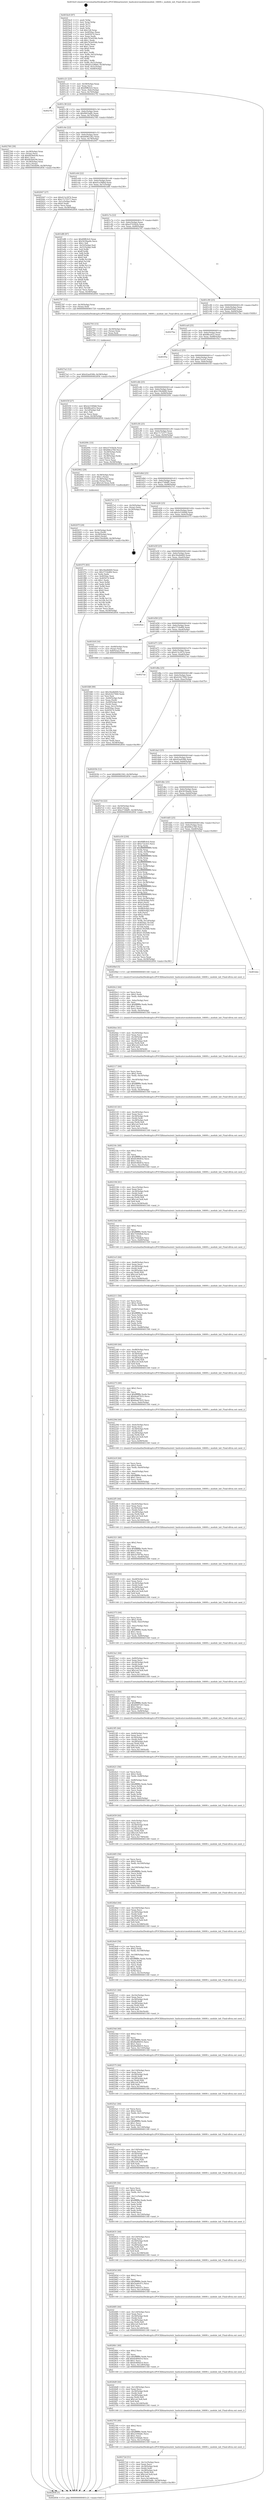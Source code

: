 digraph "0x401bc0" {
  label = "0x401bc0 (/mnt/c/Users/mathe/Desktop/tcc/POCII/binaries/extr_hashcatsrcmodulesmodule_16600.c_module_init_Final-ollvm.out::main(0))"
  labelloc = "t"
  node[shape=record]

  Entry [label="",width=0.3,height=0.3,shape=circle,fillcolor=black,style=filled]
  "0x401c21" [label="{
     0x401c21 [23]\l
     | [instrs]\l
     &nbsp;&nbsp;0x401c21 \<+3\>: mov -0x58(%rbp),%eax\l
     &nbsp;&nbsp;0x401c24 \<+2\>: mov %eax,%ecx\l
     &nbsp;&nbsp;0x401c26 \<+6\>: sub $0x89ffc0c0,%ecx\l
     &nbsp;&nbsp;0x401c2c \<+3\>: mov %eax,-0x6c(%rbp)\l
     &nbsp;&nbsp;0x401c2f \<+3\>: mov %ecx,-0x70(%rbp)\l
     &nbsp;&nbsp;0x401c32 \<+6\>: je 00000000004027f2 \<main+0xc32\>\l
  }"]
  "0x4027f2" [label="{
     0x4027f2\l
  }", style=dashed]
  "0x401c38" [label="{
     0x401c38 [22]\l
     | [instrs]\l
     &nbsp;&nbsp;0x401c38 \<+5\>: jmp 0000000000401c3d \<main+0x7d\>\l
     &nbsp;&nbsp;0x401c3d \<+3\>: mov -0x6c(%rbp),%eax\l
     &nbsp;&nbsp;0x401c40 \<+5\>: sub $0x9b03adfc,%eax\l
     &nbsp;&nbsp;0x401c45 \<+3\>: mov %eax,-0x74(%rbp)\l
     &nbsp;&nbsp;0x401c48 \<+6\>: je 0000000000402760 \<main+0xba0\>\l
  }"]
  Exit [label="",width=0.3,height=0.3,shape=circle,fillcolor=black,style=filled,peripheries=2]
  "0x402760" [label="{
     0x402760 [39]\l
     | [instrs]\l
     &nbsp;&nbsp;0x402760 \<+4\>: mov -0x28(%rbp),%rax\l
     &nbsp;&nbsp;0x402764 \<+2\>: mov (%rax),%ecx\l
     &nbsp;&nbsp;0x402766 \<+6\>: sub $0x683bdc94,%ecx\l
     &nbsp;&nbsp;0x40276c \<+3\>: add $0x1,%ecx\l
     &nbsp;&nbsp;0x40276f \<+6\>: add $0x683bdc94,%ecx\l
     &nbsp;&nbsp;0x402775 \<+4\>: mov -0x28(%rbp),%rax\l
     &nbsp;&nbsp;0x402779 \<+2\>: mov %ecx,(%rax)\l
     &nbsp;&nbsp;0x40277b \<+7\>: movl $0x159c6b90,-0x58(%rbp)\l
     &nbsp;&nbsp;0x402782 \<+5\>: jmp 0000000000402856 \<main+0xc96\>\l
  }"]
  "0x401c4e" [label="{
     0x401c4e [22]\l
     | [instrs]\l
     &nbsp;&nbsp;0x401c4e \<+5\>: jmp 0000000000401c53 \<main+0x93\>\l
     &nbsp;&nbsp;0x401c53 \<+3\>: mov -0x6c(%rbp),%eax\l
     &nbsp;&nbsp;0x401c56 \<+5\>: sub $0xb6962362,%eax\l
     &nbsp;&nbsp;0x401c5b \<+3\>: mov %eax,-0x78(%rbp)\l
     &nbsp;&nbsp;0x401c5e \<+6\>: je 0000000000402047 \<main+0x487\>\l
  }"]
  "0x4027a2" [label="{
     0x4027a2 [12]\l
     | [instrs]\l
     &nbsp;&nbsp;0x4027a2 \<+7\>: movl $0x42ae936b,-0x58(%rbp)\l
     &nbsp;&nbsp;0x4027a9 \<+5\>: jmp 0000000000402856 \<main+0xc96\>\l
  }"]
  "0x402047" [label="{
     0x402047 [27]\l
     | [instrs]\l
     &nbsp;&nbsp;0x402047 \<+5\>: mov $0x413c2974,%eax\l
     &nbsp;&nbsp;0x40204c \<+5\>: mov $0x17c72577,%ecx\l
     &nbsp;&nbsp;0x402051 \<+3\>: mov -0x1c(%rbp),%edx\l
     &nbsp;&nbsp;0x402054 \<+3\>: cmp $0x0,%edx\l
     &nbsp;&nbsp;0x402057 \<+3\>: cmove %ecx,%eax\l
     &nbsp;&nbsp;0x40205a \<+3\>: mov %eax,-0x58(%rbp)\l
     &nbsp;&nbsp;0x40205d \<+5\>: jmp 0000000000402856 \<main+0xc96\>\l
  }"]
  "0x401c64" [label="{
     0x401c64 [22]\l
     | [instrs]\l
     &nbsp;&nbsp;0x401c64 \<+5\>: jmp 0000000000401c69 \<main+0xa9\>\l
     &nbsp;&nbsp;0x401c69 \<+3\>: mov -0x6c(%rbp),%eax\l
     &nbsp;&nbsp;0x401c6c \<+5\>: sub $0xd1a186bd,%eax\l
     &nbsp;&nbsp;0x401c71 \<+3\>: mov %eax,-0x7c(%rbp)\l
     &nbsp;&nbsp;0x401c74 \<+6\>: je 0000000000401df8 \<main+0x238\>\l
  }"]
  "0x402793" [label="{
     0x402793 [15]\l
     | [instrs]\l
     &nbsp;&nbsp;0x402793 \<+4\>: mov -0x30(%rbp),%rax\l
     &nbsp;&nbsp;0x402797 \<+3\>: mov (%rax),%rax\l
     &nbsp;&nbsp;0x40279a \<+3\>: mov %rax,%rdi\l
     &nbsp;&nbsp;0x40279d \<+5\>: call 0000000000401030 \<free@plt\>\l
     | [calls]\l
     &nbsp;&nbsp;0x401030 \{1\} (unknown)\l
  }"]
  "0x401df8" [label="{
     0x401df8 [97]\l
     | [instrs]\l
     &nbsp;&nbsp;0x401df8 \<+5\>: mov $0x89ffc0c0,%eax\l
     &nbsp;&nbsp;0x401dfd \<+5\>: mov $0x5639aa0e,%ecx\l
     &nbsp;&nbsp;0x401e02 \<+2\>: mov $0x1,%dl\l
     &nbsp;&nbsp;0x401e04 \<+4\>: mov -0x52(%rbp),%sil\l
     &nbsp;&nbsp;0x401e08 \<+4\>: mov -0x51(%rbp),%dil\l
     &nbsp;&nbsp;0x401e0c \<+3\>: mov %sil,%r8b\l
     &nbsp;&nbsp;0x401e0f \<+4\>: xor $0xff,%r8b\l
     &nbsp;&nbsp;0x401e13 \<+3\>: mov %dil,%r9b\l
     &nbsp;&nbsp;0x401e16 \<+4\>: xor $0xff,%r9b\l
     &nbsp;&nbsp;0x401e1a \<+3\>: xor $0x0,%dl\l
     &nbsp;&nbsp;0x401e1d \<+3\>: mov %r8b,%r10b\l
     &nbsp;&nbsp;0x401e20 \<+4\>: and $0x0,%r10b\l
     &nbsp;&nbsp;0x401e24 \<+3\>: and %dl,%sil\l
     &nbsp;&nbsp;0x401e27 \<+3\>: mov %r9b,%r11b\l
     &nbsp;&nbsp;0x401e2a \<+4\>: and $0x0,%r11b\l
     &nbsp;&nbsp;0x401e2e \<+3\>: and %dl,%dil\l
     &nbsp;&nbsp;0x401e31 \<+3\>: or %sil,%r10b\l
     &nbsp;&nbsp;0x401e34 \<+3\>: or %dil,%r11b\l
     &nbsp;&nbsp;0x401e37 \<+3\>: xor %r11b,%r10b\l
     &nbsp;&nbsp;0x401e3a \<+3\>: or %r9b,%r8b\l
     &nbsp;&nbsp;0x401e3d \<+4\>: xor $0xff,%r8b\l
     &nbsp;&nbsp;0x401e41 \<+3\>: or $0x0,%dl\l
     &nbsp;&nbsp;0x401e44 \<+3\>: and %dl,%r8b\l
     &nbsp;&nbsp;0x401e47 \<+3\>: or %r8b,%r10b\l
     &nbsp;&nbsp;0x401e4a \<+4\>: test $0x1,%r10b\l
     &nbsp;&nbsp;0x401e4e \<+3\>: cmovne %ecx,%eax\l
     &nbsp;&nbsp;0x401e51 \<+3\>: mov %eax,-0x58(%rbp)\l
     &nbsp;&nbsp;0x401e54 \<+5\>: jmp 0000000000402856 \<main+0xc96\>\l
  }"]
  "0x401c7a" [label="{
     0x401c7a [22]\l
     | [instrs]\l
     &nbsp;&nbsp;0x401c7a \<+5\>: jmp 0000000000401c7f \<main+0xbf\>\l
     &nbsp;&nbsp;0x401c7f \<+3\>: mov -0x6c(%rbp),%eax\l
     &nbsp;&nbsp;0x401c82 \<+5\>: sub $0xe57d3b2b,%eax\l
     &nbsp;&nbsp;0x401c87 \<+3\>: mov %eax,-0x80(%rbp)\l
     &nbsp;&nbsp;0x401c8a \<+6\>: je 0000000000402787 \<main+0xbc7\>\l
  }"]
  "0x402856" [label="{
     0x402856 [5]\l
     | [instrs]\l
     &nbsp;&nbsp;0x402856 \<+5\>: jmp 0000000000401c21 \<main+0x61\>\l
  }"]
  "0x401bc0" [label="{
     0x401bc0 [97]\l
     | [instrs]\l
     &nbsp;&nbsp;0x401bc0 \<+1\>: push %rbp\l
     &nbsp;&nbsp;0x401bc1 \<+3\>: mov %rsp,%rbp\l
     &nbsp;&nbsp;0x401bc4 \<+2\>: push %r15\l
     &nbsp;&nbsp;0x401bc6 \<+2\>: push %r14\l
     &nbsp;&nbsp;0x401bc8 \<+1\>: push %rbx\l
     &nbsp;&nbsp;0x401bc9 \<+7\>: sub $0x128,%rsp\l
     &nbsp;&nbsp;0x401bd0 \<+7\>: mov 0x4050ac,%eax\l
     &nbsp;&nbsp;0x401bd7 \<+7\>: mov 0x405074,%ecx\l
     &nbsp;&nbsp;0x401bde \<+2\>: mov %eax,%edx\l
     &nbsp;&nbsp;0x401be0 \<+6\>: sub $0x763e934b,%edx\l
     &nbsp;&nbsp;0x401be6 \<+3\>: sub $0x1,%edx\l
     &nbsp;&nbsp;0x401be9 \<+6\>: add $0x763e934b,%edx\l
     &nbsp;&nbsp;0x401bef \<+3\>: imul %edx,%eax\l
     &nbsp;&nbsp;0x401bf2 \<+3\>: and $0x1,%eax\l
     &nbsp;&nbsp;0x401bf5 \<+3\>: cmp $0x0,%eax\l
     &nbsp;&nbsp;0x401bf8 \<+4\>: sete %r8b\l
     &nbsp;&nbsp;0x401bfc \<+4\>: and $0x1,%r8b\l
     &nbsp;&nbsp;0x401c00 \<+4\>: mov %r8b,-0x52(%rbp)\l
     &nbsp;&nbsp;0x401c04 \<+3\>: cmp $0xa,%ecx\l
     &nbsp;&nbsp;0x401c07 \<+4\>: setl %r8b\l
     &nbsp;&nbsp;0x401c0b \<+4\>: and $0x1,%r8b\l
     &nbsp;&nbsp;0x401c0f \<+4\>: mov %r8b,-0x51(%rbp)\l
     &nbsp;&nbsp;0x401c13 \<+7\>: movl $0xd1a186bd,-0x58(%rbp)\l
     &nbsp;&nbsp;0x401c1a \<+3\>: mov %edi,-0x5c(%rbp)\l
     &nbsp;&nbsp;0x401c1d \<+4\>: mov %rsi,-0x68(%rbp)\l
  }"]
  "0x40272d" [label="{
     0x40272d [51]\l
     | [instrs]\l
     &nbsp;&nbsp;0x40272d \<+6\>: mov -0x12c(%rbp),%ecx\l
     &nbsp;&nbsp;0x402733 \<+3\>: imul %eax,%ecx\l
     &nbsp;&nbsp;0x402736 \<+4\>: mov -0x30(%rbp),%rdi\l
     &nbsp;&nbsp;0x40273a \<+3\>: mov (%rdi),%rdi\l
     &nbsp;&nbsp;0x40273d \<+4\>: mov -0x28(%rbp),%r8\l
     &nbsp;&nbsp;0x402741 \<+3\>: movslq (%r8),%r8\l
     &nbsp;&nbsp;0x402744 \<+7\>: imul $0x1e0,%r8,%r8\l
     &nbsp;&nbsp;0x40274b \<+3\>: add %r8,%rdi\l
     &nbsp;&nbsp;0x40274e \<+6\>: mov %ecx,0x1d8(%rdi)\l
     &nbsp;&nbsp;0x402754 \<+7\>: movl $0x9b03adfc,-0x58(%rbp)\l
     &nbsp;&nbsp;0x40275b \<+5\>: jmp 0000000000402856 \<main+0xc96\>\l
  }"]
  "0x402787" [label="{
     0x402787 [12]\l
     | [instrs]\l
     &nbsp;&nbsp;0x402787 \<+4\>: mov -0x30(%rbp),%rax\l
     &nbsp;&nbsp;0x40278b \<+3\>: mov (%rax),%rdi\l
     &nbsp;&nbsp;0x40278e \<+5\>: call 0000000000401720 \<module_init\>\l
     | [calls]\l
     &nbsp;&nbsp;0x401720 \{1\} (/mnt/c/Users/mathe/Desktop/tcc/POCII/binaries/extr_hashcatsrcmodulesmodule_16600.c_module_init_Final-ollvm.out::module_init)\l
  }"]
  "0x401c90" [label="{
     0x401c90 [25]\l
     | [instrs]\l
     &nbsp;&nbsp;0x401c90 \<+5\>: jmp 0000000000401c95 \<main+0xd5\>\l
     &nbsp;&nbsp;0x401c95 \<+3\>: mov -0x6c(%rbp),%eax\l
     &nbsp;&nbsp;0x401c98 \<+5\>: sub $0xfebf59a9,%eax\l
     &nbsp;&nbsp;0x401c9d \<+6\>: mov %eax,-0x84(%rbp)\l
     &nbsp;&nbsp;0x401ca3 \<+6\>: je 00000000004027ba \<main+0xbfa\>\l
  }"]
  "0x402705" [label="{
     0x402705 [40]\l
     | [instrs]\l
     &nbsp;&nbsp;0x402705 \<+5\>: mov $0x2,%ecx\l
     &nbsp;&nbsp;0x40270a \<+1\>: cltd\l
     &nbsp;&nbsp;0x40270b \<+2\>: idiv %ecx\l
     &nbsp;&nbsp;0x40270d \<+6\>: imul $0xfffffffe,%edx,%ecx\l
     &nbsp;&nbsp;0x402713 \<+6\>: add $0x2104dafc,%ecx\l
     &nbsp;&nbsp;0x402719 \<+3\>: add $0x1,%ecx\l
     &nbsp;&nbsp;0x40271c \<+6\>: sub $0x2104dafc,%ecx\l
     &nbsp;&nbsp;0x402722 \<+6\>: mov %ecx,-0x12c(%rbp)\l
     &nbsp;&nbsp;0x402728 \<+5\>: call 0000000000401160 \<next_i\>\l
     | [calls]\l
     &nbsp;&nbsp;0x401160 \{1\} (/mnt/c/Users/mathe/Desktop/tcc/POCII/binaries/extr_hashcatsrcmodulesmodule_16600.c_module_init_Final-ollvm.out::next_i)\l
  }"]
  "0x4027ba" [label="{
     0x4027ba\l
  }", style=dashed]
  "0x401ca9" [label="{
     0x401ca9 [25]\l
     | [instrs]\l
     &nbsp;&nbsp;0x401ca9 \<+5\>: jmp 0000000000401cae \<main+0xee\>\l
     &nbsp;&nbsp;0x401cae \<+3\>: mov -0x6c(%rbp),%eax\l
     &nbsp;&nbsp;0x401cb1 \<+5\>: sub $0x88ca452,%eax\l
     &nbsp;&nbsp;0x401cb6 \<+6\>: mov %eax,-0x88(%rbp)\l
     &nbsp;&nbsp;0x401cbc \<+6\>: je 0000000000401f5a \<main+0x39a\>\l
  }"]
  "0x4026d9" [label="{
     0x4026d9 [44]\l
     | [instrs]\l
     &nbsp;&nbsp;0x4026d9 \<+6\>: mov -0x128(%rbp),%ecx\l
     &nbsp;&nbsp;0x4026df \<+3\>: imul %eax,%ecx\l
     &nbsp;&nbsp;0x4026e2 \<+4\>: mov -0x30(%rbp),%rdi\l
     &nbsp;&nbsp;0x4026e6 \<+3\>: mov (%rdi),%rdi\l
     &nbsp;&nbsp;0x4026e9 \<+4\>: mov -0x28(%rbp),%r8\l
     &nbsp;&nbsp;0x4026ed \<+3\>: movslq (%r8),%r8\l
     &nbsp;&nbsp;0x4026f0 \<+7\>: imul $0x1e0,%r8,%r8\l
     &nbsp;&nbsp;0x4026f7 \<+3\>: add %r8,%rdi\l
     &nbsp;&nbsp;0x4026fa \<+6\>: mov %ecx,0x1d4(%rdi)\l
     &nbsp;&nbsp;0x402700 \<+5\>: call 0000000000401160 \<next_i\>\l
     | [calls]\l
     &nbsp;&nbsp;0x401160 \{1\} (/mnt/c/Users/mathe/Desktop/tcc/POCII/binaries/extr_hashcatsrcmodulesmodule_16600.c_module_init_Final-ollvm.out::next_i)\l
  }"]
  "0x401f5a" [label="{
     0x401f5a\l
  }", style=dashed]
  "0x401cc2" [label="{
     0x401cc2 [25]\l
     | [instrs]\l
     &nbsp;&nbsp;0x401cc2 \<+5\>: jmp 0000000000401cc7 \<main+0x107\>\l
     &nbsp;&nbsp;0x401cc7 \<+3\>: mov -0x6c(%rbp),%eax\l
     &nbsp;&nbsp;0x401cca \<+5\>: sub $0xe72a3e5,%eax\l
     &nbsp;&nbsp;0x401ccf \<+6\>: mov %eax,-0x8c(%rbp)\l
     &nbsp;&nbsp;0x401cd5 \<+6\>: je 0000000000401f3f \<main+0x37f\>\l
  }"]
  "0x4026b1" [label="{
     0x4026b1 [40]\l
     | [instrs]\l
     &nbsp;&nbsp;0x4026b1 \<+5\>: mov $0x2,%ecx\l
     &nbsp;&nbsp;0x4026b6 \<+1\>: cltd\l
     &nbsp;&nbsp;0x4026b7 \<+2\>: idiv %ecx\l
     &nbsp;&nbsp;0x4026b9 \<+6\>: imul $0xfffffffe,%edx,%ecx\l
     &nbsp;&nbsp;0x4026bf \<+6\>: add $0xfe484d14,%ecx\l
     &nbsp;&nbsp;0x4026c5 \<+3\>: add $0x1,%ecx\l
     &nbsp;&nbsp;0x4026c8 \<+6\>: sub $0xfe484d14,%ecx\l
     &nbsp;&nbsp;0x4026ce \<+6\>: mov %ecx,-0x128(%rbp)\l
     &nbsp;&nbsp;0x4026d4 \<+5\>: call 0000000000401160 \<next_i\>\l
     | [calls]\l
     &nbsp;&nbsp;0x401160 \{1\} (/mnt/c/Users/mathe/Desktop/tcc/POCII/binaries/extr_hashcatsrcmodulesmodule_16600.c_module_init_Final-ollvm.out::next_i)\l
  }"]
  "0x401f3f" [label="{
     0x401f3f [27]\l
     | [instrs]\l
     &nbsp;&nbsp;0x401f3f \<+5\>: mov $0x2e3349dd,%eax\l
     &nbsp;&nbsp;0x401f44 \<+5\>: mov $0x88ca452,%ecx\l
     &nbsp;&nbsp;0x401f49 \<+3\>: mov -0x1d(%rbp),%dl\l
     &nbsp;&nbsp;0x401f4c \<+3\>: test $0x1,%dl\l
     &nbsp;&nbsp;0x401f4f \<+3\>: cmovne %ecx,%eax\l
     &nbsp;&nbsp;0x401f52 \<+3\>: mov %eax,-0x58(%rbp)\l
     &nbsp;&nbsp;0x401f55 \<+5\>: jmp 0000000000402856 \<main+0xc96\>\l
  }"]
  "0x401cdb" [label="{
     0x401cdb [25]\l
     | [instrs]\l
     &nbsp;&nbsp;0x401cdb \<+5\>: jmp 0000000000401ce0 \<main+0x120\>\l
     &nbsp;&nbsp;0x401ce0 \<+3\>: mov -0x6c(%rbp),%eax\l
     &nbsp;&nbsp;0x401ce3 \<+5\>: sub $0x159c6b90,%eax\l
     &nbsp;&nbsp;0x401ce8 \<+6\>: mov %eax,-0x90(%rbp)\l
     &nbsp;&nbsp;0x401cee \<+6\>: je 000000000040209c \<main+0x4dc\>\l
  }"]
  "0x402685" [label="{
     0x402685 [44]\l
     | [instrs]\l
     &nbsp;&nbsp;0x402685 \<+6\>: mov -0x124(%rbp),%ecx\l
     &nbsp;&nbsp;0x40268b \<+3\>: imul %eax,%ecx\l
     &nbsp;&nbsp;0x40268e \<+4\>: mov -0x30(%rbp),%rdi\l
     &nbsp;&nbsp;0x402692 \<+3\>: mov (%rdi),%rdi\l
     &nbsp;&nbsp;0x402695 \<+4\>: mov -0x28(%rbp),%r8\l
     &nbsp;&nbsp;0x402699 \<+3\>: movslq (%r8),%r8\l
     &nbsp;&nbsp;0x40269c \<+7\>: imul $0x1e0,%r8,%r8\l
     &nbsp;&nbsp;0x4026a3 \<+3\>: add %r8,%rdi\l
     &nbsp;&nbsp;0x4026a6 \<+6\>: mov %ecx,0x1d0(%rdi)\l
     &nbsp;&nbsp;0x4026ac \<+5\>: call 0000000000401160 \<next_i\>\l
     | [calls]\l
     &nbsp;&nbsp;0x401160 \{1\} (/mnt/c/Users/mathe/Desktop/tcc/POCII/binaries/extr_hashcatsrcmodulesmodule_16600.c_module_init_Final-ollvm.out::next_i)\l
  }"]
  "0x40209c" [label="{
     0x40209c [33]\l
     | [instrs]\l
     &nbsp;&nbsp;0x40209c \<+5\>: mov $0xe57d3b2b,%eax\l
     &nbsp;&nbsp;0x4020a1 \<+5\>: mov $0x6fdca7b0,%ecx\l
     &nbsp;&nbsp;0x4020a6 \<+4\>: mov -0x28(%rbp),%rdx\l
     &nbsp;&nbsp;0x4020aa \<+2\>: mov (%rdx),%esi\l
     &nbsp;&nbsp;0x4020ac \<+4\>: mov -0x38(%rbp),%rdx\l
     &nbsp;&nbsp;0x4020b0 \<+2\>: cmp (%rdx),%esi\l
     &nbsp;&nbsp;0x4020b2 \<+3\>: cmovl %ecx,%eax\l
     &nbsp;&nbsp;0x4020b5 \<+3\>: mov %eax,-0x58(%rbp)\l
     &nbsp;&nbsp;0x4020b8 \<+5\>: jmp 0000000000402856 \<main+0xc96\>\l
  }"]
  "0x401cf4" [label="{
     0x401cf4 [25]\l
     | [instrs]\l
     &nbsp;&nbsp;0x401cf4 \<+5\>: jmp 0000000000401cf9 \<main+0x139\>\l
     &nbsp;&nbsp;0x401cf9 \<+3\>: mov -0x6c(%rbp),%eax\l
     &nbsp;&nbsp;0x401cfc \<+5\>: sub $0x17c72577,%eax\l
     &nbsp;&nbsp;0x401d01 \<+6\>: mov %eax,-0x94(%rbp)\l
     &nbsp;&nbsp;0x401d07 \<+6\>: je 0000000000402062 \<main+0x4a2\>\l
  }"]
  "0x40265d" [label="{
     0x40265d [40]\l
     | [instrs]\l
     &nbsp;&nbsp;0x40265d \<+5\>: mov $0x2,%ecx\l
     &nbsp;&nbsp;0x402662 \<+1\>: cltd\l
     &nbsp;&nbsp;0x402663 \<+2\>: idiv %ecx\l
     &nbsp;&nbsp;0x402665 \<+6\>: imul $0xfffffffe,%edx,%ecx\l
     &nbsp;&nbsp;0x40266b \<+6\>: add $0x5ea6c07c,%ecx\l
     &nbsp;&nbsp;0x402671 \<+3\>: add $0x1,%ecx\l
     &nbsp;&nbsp;0x402674 \<+6\>: sub $0x5ea6c07c,%ecx\l
     &nbsp;&nbsp;0x40267a \<+6\>: mov %ecx,-0x124(%rbp)\l
     &nbsp;&nbsp;0x402680 \<+5\>: call 0000000000401160 \<next_i\>\l
     | [calls]\l
     &nbsp;&nbsp;0x401160 \{1\} (/mnt/c/Users/mathe/Desktop/tcc/POCII/binaries/extr_hashcatsrcmodulesmodule_16600.c_module_init_Final-ollvm.out::next_i)\l
  }"]
  "0x402062" [label="{
     0x402062 [29]\l
     | [instrs]\l
     &nbsp;&nbsp;0x402062 \<+4\>: mov -0x38(%rbp),%rax\l
     &nbsp;&nbsp;0x402066 \<+6\>: movl $0x1,(%rax)\l
     &nbsp;&nbsp;0x40206c \<+4\>: mov -0x38(%rbp),%rax\l
     &nbsp;&nbsp;0x402070 \<+3\>: movslq (%rax),%rax\l
     &nbsp;&nbsp;0x402073 \<+7\>: imul $0x1e0,%rax,%rdi\l
     &nbsp;&nbsp;0x40207a \<+5\>: call 0000000000401050 \<malloc@plt\>\l
     | [calls]\l
     &nbsp;&nbsp;0x401050 \{1\} (unknown)\l
  }"]
  "0x401d0d" [label="{
     0x401d0d [25]\l
     | [instrs]\l
     &nbsp;&nbsp;0x401d0d \<+5\>: jmp 0000000000401d12 \<main+0x152\>\l
     &nbsp;&nbsp;0x401d12 \<+3\>: mov -0x6c(%rbp),%eax\l
     &nbsp;&nbsp;0x401d15 \<+5\>: sub $0x2730bff1,%eax\l
     &nbsp;&nbsp;0x401d1a \<+6\>: mov %eax,-0x98(%rbp)\l
     &nbsp;&nbsp;0x401d20 \<+6\>: je 00000000004027e1 \<main+0xc21\>\l
  }"]
  "0x402631" [label="{
     0x402631 [44]\l
     | [instrs]\l
     &nbsp;&nbsp;0x402631 \<+6\>: mov -0x120(%rbp),%ecx\l
     &nbsp;&nbsp;0x402637 \<+3\>: imul %eax,%ecx\l
     &nbsp;&nbsp;0x40263a \<+4\>: mov -0x30(%rbp),%rdi\l
     &nbsp;&nbsp;0x40263e \<+3\>: mov (%rdi),%rdi\l
     &nbsp;&nbsp;0x402641 \<+4\>: mov -0x28(%rbp),%r8\l
     &nbsp;&nbsp;0x402645 \<+3\>: movslq (%r8),%r8\l
     &nbsp;&nbsp;0x402648 \<+7\>: imul $0x1e0,%r8,%r8\l
     &nbsp;&nbsp;0x40264f \<+3\>: add %r8,%rdi\l
     &nbsp;&nbsp;0x402652 \<+6\>: mov %ecx,0x198(%rdi)\l
     &nbsp;&nbsp;0x402658 \<+5\>: call 0000000000401160 \<next_i\>\l
     | [calls]\l
     &nbsp;&nbsp;0x401160 \{1\} (/mnt/c/Users/mathe/Desktop/tcc/POCII/binaries/extr_hashcatsrcmodulesmodule_16600.c_module_init_Final-ollvm.out::next_i)\l
  }"]
  "0x4027e1" [label="{
     0x4027e1 [17]\l
     | [instrs]\l
     &nbsp;&nbsp;0x4027e1 \<+4\>: mov -0x50(%rbp),%rax\l
     &nbsp;&nbsp;0x4027e5 \<+2\>: mov (%rax),%eax\l
     &nbsp;&nbsp;0x4027e7 \<+4\>: lea -0x18(%rbp),%rsp\l
     &nbsp;&nbsp;0x4027eb \<+1\>: pop %rbx\l
     &nbsp;&nbsp;0x4027ec \<+2\>: pop %r14\l
     &nbsp;&nbsp;0x4027ee \<+2\>: pop %r15\l
     &nbsp;&nbsp;0x4027f0 \<+1\>: pop %rbp\l
     &nbsp;&nbsp;0x4027f1 \<+1\>: ret\l
  }"]
  "0x401d26" [label="{
     0x401d26 [25]\l
     | [instrs]\l
     &nbsp;&nbsp;0x401d26 \<+5\>: jmp 0000000000401d2b \<main+0x16b\>\l
     &nbsp;&nbsp;0x401d2b \<+3\>: mov -0x6c(%rbp),%eax\l
     &nbsp;&nbsp;0x401d2e \<+5\>: sub $0x2e3349dd,%eax\l
     &nbsp;&nbsp;0x401d33 \<+6\>: mov %eax,-0x9c(%rbp)\l
     &nbsp;&nbsp;0x401d39 \<+6\>: je 0000000000401f75 \<main+0x3b5\>\l
  }"]
  "0x4025f9" [label="{
     0x4025f9 [56]\l
     | [instrs]\l
     &nbsp;&nbsp;0x4025f9 \<+2\>: xor %ecx,%ecx\l
     &nbsp;&nbsp;0x4025fb \<+5\>: mov $0x2,%edx\l
     &nbsp;&nbsp;0x402600 \<+6\>: mov %edx,-0x11c(%rbp)\l
     &nbsp;&nbsp;0x402606 \<+1\>: cltd\l
     &nbsp;&nbsp;0x402607 \<+6\>: mov -0x11c(%rbp),%esi\l
     &nbsp;&nbsp;0x40260d \<+2\>: idiv %esi\l
     &nbsp;&nbsp;0x40260f \<+6\>: imul $0xfffffffe,%edx,%edx\l
     &nbsp;&nbsp;0x402615 \<+3\>: mov %ecx,%r9d\l
     &nbsp;&nbsp;0x402618 \<+3\>: sub %edx,%r9d\l
     &nbsp;&nbsp;0x40261b \<+2\>: mov %ecx,%edx\l
     &nbsp;&nbsp;0x40261d \<+3\>: sub $0x1,%edx\l
     &nbsp;&nbsp;0x402620 \<+3\>: add %edx,%r9d\l
     &nbsp;&nbsp;0x402623 \<+3\>: sub %r9d,%ecx\l
     &nbsp;&nbsp;0x402626 \<+6\>: mov %ecx,-0x120(%rbp)\l
     &nbsp;&nbsp;0x40262c \<+5\>: call 0000000000401160 \<next_i\>\l
     | [calls]\l
     &nbsp;&nbsp;0x401160 \{1\} (/mnt/c/Users/mathe/Desktop/tcc/POCII/binaries/extr_hashcatsrcmodulesmodule_16600.c_module_init_Final-ollvm.out::next_i)\l
  }"]
  "0x401f75" [label="{
     0x401f75 [83]\l
     | [instrs]\l
     &nbsp;&nbsp;0x401f75 \<+5\>: mov $0x30a4b669,%eax\l
     &nbsp;&nbsp;0x401f7a \<+5\>: mov $0x3710e8f4,%ecx\l
     &nbsp;&nbsp;0x401f7f \<+2\>: xor %edx,%edx\l
     &nbsp;&nbsp;0x401f81 \<+7\>: mov 0x4050ac,%esi\l
     &nbsp;&nbsp;0x401f88 \<+7\>: mov 0x405074,%edi\l
     &nbsp;&nbsp;0x401f8f \<+3\>: sub $0x1,%edx\l
     &nbsp;&nbsp;0x401f92 \<+3\>: mov %esi,%r8d\l
     &nbsp;&nbsp;0x401f95 \<+3\>: add %edx,%r8d\l
     &nbsp;&nbsp;0x401f98 \<+4\>: imul %r8d,%esi\l
     &nbsp;&nbsp;0x401f9c \<+3\>: and $0x1,%esi\l
     &nbsp;&nbsp;0x401f9f \<+3\>: cmp $0x0,%esi\l
     &nbsp;&nbsp;0x401fa2 \<+4\>: sete %r9b\l
     &nbsp;&nbsp;0x401fa6 \<+3\>: cmp $0xa,%edi\l
     &nbsp;&nbsp;0x401fa9 \<+4\>: setl %r10b\l
     &nbsp;&nbsp;0x401fad \<+3\>: mov %r9b,%r11b\l
     &nbsp;&nbsp;0x401fb0 \<+3\>: and %r10b,%r11b\l
     &nbsp;&nbsp;0x401fb3 \<+3\>: xor %r10b,%r9b\l
     &nbsp;&nbsp;0x401fb6 \<+3\>: or %r9b,%r11b\l
     &nbsp;&nbsp;0x401fb9 \<+4\>: test $0x1,%r11b\l
     &nbsp;&nbsp;0x401fbd \<+3\>: cmovne %ecx,%eax\l
     &nbsp;&nbsp;0x401fc0 \<+3\>: mov %eax,-0x58(%rbp)\l
     &nbsp;&nbsp;0x401fc3 \<+5\>: jmp 0000000000402856 \<main+0xc96\>\l
  }"]
  "0x401d3f" [label="{
     0x401d3f [25]\l
     | [instrs]\l
     &nbsp;&nbsp;0x401d3f \<+5\>: jmp 0000000000401d44 \<main+0x184\>\l
     &nbsp;&nbsp;0x401d44 \<+3\>: mov -0x6c(%rbp),%eax\l
     &nbsp;&nbsp;0x401d47 \<+5\>: sub $0x30a4b669,%eax\l
     &nbsp;&nbsp;0x401d4c \<+6\>: mov %eax,-0xa0(%rbp)\l
     &nbsp;&nbsp;0x401d52 \<+6\>: je 000000000040282e \<main+0xc6e\>\l
  }"]
  "0x4025cd" [label="{
     0x4025cd [44]\l
     | [instrs]\l
     &nbsp;&nbsp;0x4025cd \<+6\>: mov -0x118(%rbp),%ecx\l
     &nbsp;&nbsp;0x4025d3 \<+3\>: imul %eax,%ecx\l
     &nbsp;&nbsp;0x4025d6 \<+4\>: mov -0x30(%rbp),%rdi\l
     &nbsp;&nbsp;0x4025da \<+3\>: mov (%rdi),%rdi\l
     &nbsp;&nbsp;0x4025dd \<+4\>: mov -0x28(%rbp),%r8\l
     &nbsp;&nbsp;0x4025e1 \<+3\>: movslq (%r8),%r8\l
     &nbsp;&nbsp;0x4025e4 \<+7\>: imul $0x1e0,%r8,%r8\l
     &nbsp;&nbsp;0x4025eb \<+3\>: add %r8,%rdi\l
     &nbsp;&nbsp;0x4025ee \<+6\>: mov %ecx,0x194(%rdi)\l
     &nbsp;&nbsp;0x4025f4 \<+5\>: call 0000000000401160 \<next_i\>\l
     | [calls]\l
     &nbsp;&nbsp;0x401160 \{1\} (/mnt/c/Users/mathe/Desktop/tcc/POCII/binaries/extr_hashcatsrcmodulesmodule_16600.c_module_init_Final-ollvm.out::next_i)\l
  }"]
  "0x40282e" [label="{
     0x40282e\l
  }", style=dashed]
  "0x401d58" [label="{
     0x401d58 [25]\l
     | [instrs]\l
     &nbsp;&nbsp;0x401d58 \<+5\>: jmp 0000000000401d5d \<main+0x19d\>\l
     &nbsp;&nbsp;0x401d5d \<+3\>: mov -0x6c(%rbp),%eax\l
     &nbsp;&nbsp;0x401d60 \<+5\>: sub $0x3710e8f4,%eax\l
     &nbsp;&nbsp;0x401d65 \<+6\>: mov %eax,-0xa4(%rbp)\l
     &nbsp;&nbsp;0x401d6b \<+6\>: je 0000000000401fc8 \<main+0x408\>\l
  }"]
  "0x4025a1" [label="{
     0x4025a1 [44]\l
     | [instrs]\l
     &nbsp;&nbsp;0x4025a1 \<+2\>: xor %ecx,%ecx\l
     &nbsp;&nbsp;0x4025a3 \<+5\>: mov $0x2,%edx\l
     &nbsp;&nbsp;0x4025a8 \<+6\>: mov %edx,-0x114(%rbp)\l
     &nbsp;&nbsp;0x4025ae \<+1\>: cltd\l
     &nbsp;&nbsp;0x4025af \<+6\>: mov -0x114(%rbp),%esi\l
     &nbsp;&nbsp;0x4025b5 \<+2\>: idiv %esi\l
     &nbsp;&nbsp;0x4025b7 \<+6\>: imul $0xfffffffe,%edx,%edx\l
     &nbsp;&nbsp;0x4025bd \<+3\>: sub $0x1,%ecx\l
     &nbsp;&nbsp;0x4025c0 \<+2\>: sub %ecx,%edx\l
     &nbsp;&nbsp;0x4025c2 \<+6\>: mov %edx,-0x118(%rbp)\l
     &nbsp;&nbsp;0x4025c8 \<+5\>: call 0000000000401160 \<next_i\>\l
     | [calls]\l
     &nbsp;&nbsp;0x401160 \{1\} (/mnt/c/Users/mathe/Desktop/tcc/POCII/binaries/extr_hashcatsrcmodulesmodule_16600.c_module_init_Final-ollvm.out::next_i)\l
  }"]
  "0x401fc8" [label="{
     0x401fc8 [16]\l
     | [instrs]\l
     &nbsp;&nbsp;0x401fc8 \<+4\>: mov -0x48(%rbp),%rax\l
     &nbsp;&nbsp;0x401fcc \<+3\>: mov (%rax),%rax\l
     &nbsp;&nbsp;0x401fcf \<+4\>: mov 0x8(%rax),%rdi\l
     &nbsp;&nbsp;0x401fd3 \<+5\>: call 0000000000401060 \<atoi@plt\>\l
     | [calls]\l
     &nbsp;&nbsp;0x401060 \{1\} (unknown)\l
  }"]
  "0x401d71" [label="{
     0x401d71 [25]\l
     | [instrs]\l
     &nbsp;&nbsp;0x401d71 \<+5\>: jmp 0000000000401d76 \<main+0x1b6\>\l
     &nbsp;&nbsp;0x401d76 \<+3\>: mov -0x6c(%rbp),%eax\l
     &nbsp;&nbsp;0x401d79 \<+5\>: sub $0x413c2974,%eax\l
     &nbsp;&nbsp;0x401d7e \<+6\>: mov %eax,-0xa8(%rbp)\l
     &nbsp;&nbsp;0x401d84 \<+6\>: je 00000000004027ae \<main+0xbee\>\l
  }"]
  "0x402575" [label="{
     0x402575 [44]\l
     | [instrs]\l
     &nbsp;&nbsp;0x402575 \<+6\>: mov -0x110(%rbp),%ecx\l
     &nbsp;&nbsp;0x40257b \<+3\>: imul %eax,%ecx\l
     &nbsp;&nbsp;0x40257e \<+4\>: mov -0x30(%rbp),%rdi\l
     &nbsp;&nbsp;0x402582 \<+3\>: mov (%rdi),%rdi\l
     &nbsp;&nbsp;0x402585 \<+4\>: mov -0x28(%rbp),%r8\l
     &nbsp;&nbsp;0x402589 \<+3\>: movslq (%r8),%r8\l
     &nbsp;&nbsp;0x40258c \<+7\>: imul $0x1e0,%r8,%r8\l
     &nbsp;&nbsp;0x402593 \<+3\>: add %r8,%rdi\l
     &nbsp;&nbsp;0x402596 \<+6\>: mov %ecx,0x190(%rdi)\l
     &nbsp;&nbsp;0x40259c \<+5\>: call 0000000000401160 \<next_i\>\l
     | [calls]\l
     &nbsp;&nbsp;0x401160 \{1\} (/mnt/c/Users/mathe/Desktop/tcc/POCII/binaries/extr_hashcatsrcmodulesmodule_16600.c_module_init_Final-ollvm.out::next_i)\l
  }"]
  "0x4027ae" [label="{
     0x4027ae\l
  }", style=dashed]
  "0x401d8a" [label="{
     0x401d8a [25]\l
     | [instrs]\l
     &nbsp;&nbsp;0x401d8a \<+5\>: jmp 0000000000401d8f \<main+0x1cf\>\l
     &nbsp;&nbsp;0x401d8f \<+3\>: mov -0x6c(%rbp),%eax\l
     &nbsp;&nbsp;0x401d92 \<+5\>: sub $0x42427900,%eax\l
     &nbsp;&nbsp;0x401d97 \<+6\>: mov %eax,-0xac(%rbp)\l
     &nbsp;&nbsp;0x401d9d \<+6\>: je 000000000040203b \<main+0x47b\>\l
  }"]
  "0x40254d" [label="{
     0x40254d [40]\l
     | [instrs]\l
     &nbsp;&nbsp;0x40254d \<+5\>: mov $0x2,%ecx\l
     &nbsp;&nbsp;0x402552 \<+1\>: cltd\l
     &nbsp;&nbsp;0x402553 \<+2\>: idiv %ecx\l
     &nbsp;&nbsp;0x402555 \<+6\>: imul $0xfffffffe,%edx,%ecx\l
     &nbsp;&nbsp;0x40255b \<+6\>: sub $0xf6a8b835,%ecx\l
     &nbsp;&nbsp;0x402561 \<+3\>: add $0x1,%ecx\l
     &nbsp;&nbsp;0x402564 \<+6\>: add $0xf6a8b835,%ecx\l
     &nbsp;&nbsp;0x40256a \<+6\>: mov %ecx,-0x110(%rbp)\l
     &nbsp;&nbsp;0x402570 \<+5\>: call 0000000000401160 \<next_i\>\l
     | [calls]\l
     &nbsp;&nbsp;0x401160 \{1\} (/mnt/c/Users/mathe/Desktop/tcc/POCII/binaries/extr_hashcatsrcmodulesmodule_16600.c_module_init_Final-ollvm.out::next_i)\l
  }"]
  "0x40203b" [label="{
     0x40203b [12]\l
     | [instrs]\l
     &nbsp;&nbsp;0x40203b \<+7\>: movl $0xb6962362,-0x58(%rbp)\l
     &nbsp;&nbsp;0x402042 \<+5\>: jmp 0000000000402856 \<main+0xc96\>\l
  }"]
  "0x401da3" [label="{
     0x401da3 [25]\l
     | [instrs]\l
     &nbsp;&nbsp;0x401da3 \<+5\>: jmp 0000000000401da8 \<main+0x1e8\>\l
     &nbsp;&nbsp;0x401da8 \<+3\>: mov -0x6c(%rbp),%eax\l
     &nbsp;&nbsp;0x401dab \<+5\>: sub $0x42ae936b,%eax\l
     &nbsp;&nbsp;0x401db0 \<+6\>: mov %eax,-0xb0(%rbp)\l
     &nbsp;&nbsp;0x401db6 \<+6\>: je 00000000004027cb \<main+0xc0b\>\l
  }"]
  "0x402521" [label="{
     0x402521 [44]\l
     | [instrs]\l
     &nbsp;&nbsp;0x402521 \<+6\>: mov -0x10c(%rbp),%ecx\l
     &nbsp;&nbsp;0x402527 \<+3\>: imul %eax,%ecx\l
     &nbsp;&nbsp;0x40252a \<+4\>: mov -0x30(%rbp),%rdi\l
     &nbsp;&nbsp;0x40252e \<+3\>: mov (%rdi),%rdi\l
     &nbsp;&nbsp;0x402531 \<+4\>: mov -0x28(%rbp),%r8\l
     &nbsp;&nbsp;0x402535 \<+3\>: movslq (%r8),%r8\l
     &nbsp;&nbsp;0x402538 \<+7\>: imul $0x1e0,%r8,%r8\l
     &nbsp;&nbsp;0x40253f \<+3\>: add %r8,%rdi\l
     &nbsp;&nbsp;0x402542 \<+6\>: mov %ecx,0x18c(%rdi)\l
     &nbsp;&nbsp;0x402548 \<+5\>: call 0000000000401160 \<next_i\>\l
     | [calls]\l
     &nbsp;&nbsp;0x401160 \{1\} (/mnt/c/Users/mathe/Desktop/tcc/POCII/binaries/extr_hashcatsrcmodulesmodule_16600.c_module_init_Final-ollvm.out::next_i)\l
  }"]
  "0x4027cb" [label="{
     0x4027cb [22]\l
     | [instrs]\l
     &nbsp;&nbsp;0x4027cb \<+4\>: mov -0x50(%rbp),%rax\l
     &nbsp;&nbsp;0x4027cf \<+6\>: movl $0x0,(%rax)\l
     &nbsp;&nbsp;0x4027d5 \<+7\>: movl $0x2730bff1,-0x58(%rbp)\l
     &nbsp;&nbsp;0x4027dc \<+5\>: jmp 0000000000402856 \<main+0xc96\>\l
  }"]
  "0x401dbc" [label="{
     0x401dbc [25]\l
     | [instrs]\l
     &nbsp;&nbsp;0x401dbc \<+5\>: jmp 0000000000401dc1 \<main+0x201\>\l
     &nbsp;&nbsp;0x401dc1 \<+3\>: mov -0x6c(%rbp),%eax\l
     &nbsp;&nbsp;0x401dc4 \<+5\>: sub $0x5639aa0e,%eax\l
     &nbsp;&nbsp;0x401dc9 \<+6\>: mov %eax,-0xb4(%rbp)\l
     &nbsp;&nbsp;0x401dcf \<+6\>: je 0000000000401e59 \<main+0x299\>\l
  }"]
  "0x4024e9" [label="{
     0x4024e9 [56]\l
     | [instrs]\l
     &nbsp;&nbsp;0x4024e9 \<+2\>: xor %ecx,%ecx\l
     &nbsp;&nbsp;0x4024eb \<+5\>: mov $0x2,%edx\l
     &nbsp;&nbsp;0x4024f0 \<+6\>: mov %edx,-0x108(%rbp)\l
     &nbsp;&nbsp;0x4024f6 \<+1\>: cltd\l
     &nbsp;&nbsp;0x4024f7 \<+6\>: mov -0x108(%rbp),%esi\l
     &nbsp;&nbsp;0x4024fd \<+2\>: idiv %esi\l
     &nbsp;&nbsp;0x4024ff \<+6\>: imul $0xfffffffe,%edx,%edx\l
     &nbsp;&nbsp;0x402505 \<+3\>: mov %ecx,%r9d\l
     &nbsp;&nbsp;0x402508 \<+3\>: sub %edx,%r9d\l
     &nbsp;&nbsp;0x40250b \<+2\>: mov %ecx,%edx\l
     &nbsp;&nbsp;0x40250d \<+3\>: sub $0x1,%edx\l
     &nbsp;&nbsp;0x402510 \<+3\>: add %edx,%r9d\l
     &nbsp;&nbsp;0x402513 \<+3\>: sub %r9d,%ecx\l
     &nbsp;&nbsp;0x402516 \<+6\>: mov %ecx,-0x10c(%rbp)\l
     &nbsp;&nbsp;0x40251c \<+5\>: call 0000000000401160 \<next_i\>\l
     | [calls]\l
     &nbsp;&nbsp;0x401160 \{1\} (/mnt/c/Users/mathe/Desktop/tcc/POCII/binaries/extr_hashcatsrcmodulesmodule_16600.c_module_init_Final-ollvm.out::next_i)\l
  }"]
  "0x401e59" [label="{
     0x401e59 [230]\l
     | [instrs]\l
     &nbsp;&nbsp;0x401e59 \<+5\>: mov $0x89ffc0c0,%eax\l
     &nbsp;&nbsp;0x401e5e \<+5\>: mov $0xe72a3e5,%ecx\l
     &nbsp;&nbsp;0x401e63 \<+3\>: mov %rsp,%rdx\l
     &nbsp;&nbsp;0x401e66 \<+4\>: add $0xfffffffffffffff0,%rdx\l
     &nbsp;&nbsp;0x401e6a \<+3\>: mov %rdx,%rsp\l
     &nbsp;&nbsp;0x401e6d \<+4\>: mov %rdx,-0x50(%rbp)\l
     &nbsp;&nbsp;0x401e71 \<+3\>: mov %rsp,%rdx\l
     &nbsp;&nbsp;0x401e74 \<+4\>: add $0xfffffffffffffff0,%rdx\l
     &nbsp;&nbsp;0x401e78 \<+3\>: mov %rdx,%rsp\l
     &nbsp;&nbsp;0x401e7b \<+3\>: mov %rsp,%rsi\l
     &nbsp;&nbsp;0x401e7e \<+4\>: add $0xfffffffffffffff0,%rsi\l
     &nbsp;&nbsp;0x401e82 \<+3\>: mov %rsi,%rsp\l
     &nbsp;&nbsp;0x401e85 \<+4\>: mov %rsi,-0x48(%rbp)\l
     &nbsp;&nbsp;0x401e89 \<+3\>: mov %rsp,%rsi\l
     &nbsp;&nbsp;0x401e8c \<+4\>: add $0xfffffffffffffff0,%rsi\l
     &nbsp;&nbsp;0x401e90 \<+3\>: mov %rsi,%rsp\l
     &nbsp;&nbsp;0x401e93 \<+4\>: mov %rsi,-0x40(%rbp)\l
     &nbsp;&nbsp;0x401e97 \<+3\>: mov %rsp,%rsi\l
     &nbsp;&nbsp;0x401e9a \<+4\>: add $0xfffffffffffffff0,%rsi\l
     &nbsp;&nbsp;0x401e9e \<+3\>: mov %rsi,%rsp\l
     &nbsp;&nbsp;0x401ea1 \<+4\>: mov %rsi,-0x38(%rbp)\l
     &nbsp;&nbsp;0x401ea5 \<+3\>: mov %rsp,%rsi\l
     &nbsp;&nbsp;0x401ea8 \<+4\>: add $0xfffffffffffffff0,%rsi\l
     &nbsp;&nbsp;0x401eac \<+3\>: mov %rsi,%rsp\l
     &nbsp;&nbsp;0x401eaf \<+4\>: mov %rsi,-0x30(%rbp)\l
     &nbsp;&nbsp;0x401eb3 \<+3\>: mov %rsp,%rsi\l
     &nbsp;&nbsp;0x401eb6 \<+4\>: add $0xfffffffffffffff0,%rsi\l
     &nbsp;&nbsp;0x401eba \<+3\>: mov %rsi,%rsp\l
     &nbsp;&nbsp;0x401ebd \<+4\>: mov %rsi,-0x28(%rbp)\l
     &nbsp;&nbsp;0x401ec1 \<+4\>: mov -0x50(%rbp),%rsi\l
     &nbsp;&nbsp;0x401ec5 \<+6\>: movl $0x0,(%rsi)\l
     &nbsp;&nbsp;0x401ecb \<+3\>: mov -0x5c(%rbp),%edi\l
     &nbsp;&nbsp;0x401ece \<+2\>: mov %edi,(%rdx)\l
     &nbsp;&nbsp;0x401ed0 \<+4\>: mov -0x48(%rbp),%rsi\l
     &nbsp;&nbsp;0x401ed4 \<+4\>: mov -0x68(%rbp),%r8\l
     &nbsp;&nbsp;0x401ed8 \<+3\>: mov %r8,(%rsi)\l
     &nbsp;&nbsp;0x401edb \<+3\>: cmpl $0x2,(%rdx)\l
     &nbsp;&nbsp;0x401ede \<+4\>: setne %r9b\l
     &nbsp;&nbsp;0x401ee2 \<+4\>: and $0x1,%r9b\l
     &nbsp;&nbsp;0x401ee6 \<+4\>: mov %r9b,-0x1d(%rbp)\l
     &nbsp;&nbsp;0x401eea \<+8\>: mov 0x4050ac,%r10d\l
     &nbsp;&nbsp;0x401ef2 \<+8\>: mov 0x405074,%r11d\l
     &nbsp;&nbsp;0x401efa \<+3\>: mov %r10d,%ebx\l
     &nbsp;&nbsp;0x401efd \<+6\>: sub $0x413029d6,%ebx\l
     &nbsp;&nbsp;0x401f03 \<+3\>: sub $0x1,%ebx\l
     &nbsp;&nbsp;0x401f06 \<+6\>: add $0x413029d6,%ebx\l
     &nbsp;&nbsp;0x401f0c \<+4\>: imul %ebx,%r10d\l
     &nbsp;&nbsp;0x401f10 \<+4\>: and $0x1,%r10d\l
     &nbsp;&nbsp;0x401f14 \<+4\>: cmp $0x0,%r10d\l
     &nbsp;&nbsp;0x401f18 \<+4\>: sete %r9b\l
     &nbsp;&nbsp;0x401f1c \<+4\>: cmp $0xa,%r11d\l
     &nbsp;&nbsp;0x401f20 \<+4\>: setl %r14b\l
     &nbsp;&nbsp;0x401f24 \<+3\>: mov %r9b,%r15b\l
     &nbsp;&nbsp;0x401f27 \<+3\>: and %r14b,%r15b\l
     &nbsp;&nbsp;0x401f2a \<+3\>: xor %r14b,%r9b\l
     &nbsp;&nbsp;0x401f2d \<+3\>: or %r9b,%r15b\l
     &nbsp;&nbsp;0x401f30 \<+4\>: test $0x1,%r15b\l
     &nbsp;&nbsp;0x401f34 \<+3\>: cmovne %ecx,%eax\l
     &nbsp;&nbsp;0x401f37 \<+3\>: mov %eax,-0x58(%rbp)\l
     &nbsp;&nbsp;0x401f3a \<+5\>: jmp 0000000000402856 \<main+0xc96\>\l
  }"]
  "0x401dd5" [label="{
     0x401dd5 [25]\l
     | [instrs]\l
     &nbsp;&nbsp;0x401dd5 \<+5\>: jmp 0000000000401dda \<main+0x21a\>\l
     &nbsp;&nbsp;0x401dda \<+3\>: mov -0x6c(%rbp),%eax\l
     &nbsp;&nbsp;0x401ddd \<+5\>: sub $0x6fdca7b0,%eax\l
     &nbsp;&nbsp;0x401de2 \<+6\>: mov %eax,-0xb8(%rbp)\l
     &nbsp;&nbsp;0x401de8 \<+6\>: je 00000000004020bd \<main+0x4fd\>\l
  }"]
  "0x401fd8" [label="{
     0x401fd8 [99]\l
     | [instrs]\l
     &nbsp;&nbsp;0x401fd8 \<+5\>: mov $0x30a4b669,%ecx\l
     &nbsp;&nbsp;0x401fdd \<+5\>: mov $0x42427900,%edx\l
     &nbsp;&nbsp;0x401fe2 \<+2\>: xor %esi,%esi\l
     &nbsp;&nbsp;0x401fe4 \<+4\>: mov -0x40(%rbp),%rdi\l
     &nbsp;&nbsp;0x401fe8 \<+2\>: mov %eax,(%rdi)\l
     &nbsp;&nbsp;0x401fea \<+4\>: mov -0x40(%rbp),%rdi\l
     &nbsp;&nbsp;0x401fee \<+2\>: mov (%rdi),%eax\l
     &nbsp;&nbsp;0x401ff0 \<+3\>: mov %eax,-0x1c(%rbp)\l
     &nbsp;&nbsp;0x401ff3 \<+7\>: mov 0x4050ac,%eax\l
     &nbsp;&nbsp;0x401ffa \<+8\>: mov 0x405074,%r8d\l
     &nbsp;&nbsp;0x402002 \<+3\>: sub $0x1,%esi\l
     &nbsp;&nbsp;0x402005 \<+3\>: mov %eax,%r9d\l
     &nbsp;&nbsp;0x402008 \<+3\>: add %esi,%r9d\l
     &nbsp;&nbsp;0x40200b \<+4\>: imul %r9d,%eax\l
     &nbsp;&nbsp;0x40200f \<+3\>: and $0x1,%eax\l
     &nbsp;&nbsp;0x402012 \<+3\>: cmp $0x0,%eax\l
     &nbsp;&nbsp;0x402015 \<+4\>: sete %r10b\l
     &nbsp;&nbsp;0x402019 \<+4\>: cmp $0xa,%r8d\l
     &nbsp;&nbsp;0x40201d \<+4\>: setl %r11b\l
     &nbsp;&nbsp;0x402021 \<+3\>: mov %r10b,%bl\l
     &nbsp;&nbsp;0x402024 \<+3\>: and %r11b,%bl\l
     &nbsp;&nbsp;0x402027 \<+3\>: xor %r11b,%r10b\l
     &nbsp;&nbsp;0x40202a \<+3\>: or %r10b,%bl\l
     &nbsp;&nbsp;0x40202d \<+3\>: test $0x1,%bl\l
     &nbsp;&nbsp;0x402030 \<+3\>: cmovne %edx,%ecx\l
     &nbsp;&nbsp;0x402033 \<+3\>: mov %ecx,-0x58(%rbp)\l
     &nbsp;&nbsp;0x402036 \<+5\>: jmp 0000000000402856 \<main+0xc96\>\l
  }"]
  "0x40207f" [label="{
     0x40207f [29]\l
     | [instrs]\l
     &nbsp;&nbsp;0x40207f \<+4\>: mov -0x30(%rbp),%rdi\l
     &nbsp;&nbsp;0x402083 \<+3\>: mov %rax,(%rdi)\l
     &nbsp;&nbsp;0x402086 \<+4\>: mov -0x28(%rbp),%rax\l
     &nbsp;&nbsp;0x40208a \<+6\>: movl $0x0,(%rax)\l
     &nbsp;&nbsp;0x402090 \<+7\>: movl $0x159c6b90,-0x58(%rbp)\l
     &nbsp;&nbsp;0x402097 \<+5\>: jmp 0000000000402856 \<main+0xc96\>\l
  }"]
  "0x4024bd" [label="{
     0x4024bd [44]\l
     | [instrs]\l
     &nbsp;&nbsp;0x4024bd \<+6\>: mov -0x104(%rbp),%ecx\l
     &nbsp;&nbsp;0x4024c3 \<+3\>: imul %eax,%ecx\l
     &nbsp;&nbsp;0x4024c6 \<+4\>: mov -0x30(%rbp),%rdi\l
     &nbsp;&nbsp;0x4024ca \<+3\>: mov (%rdi),%rdi\l
     &nbsp;&nbsp;0x4024cd \<+4\>: mov -0x28(%rbp),%r8\l
     &nbsp;&nbsp;0x4024d1 \<+3\>: movslq (%r8),%r8\l
     &nbsp;&nbsp;0x4024d4 \<+7\>: imul $0x1e0,%r8,%r8\l
     &nbsp;&nbsp;0x4024db \<+3\>: add %r8,%rdi\l
     &nbsp;&nbsp;0x4024de \<+6\>: mov %ecx,0x188(%rdi)\l
     &nbsp;&nbsp;0x4024e4 \<+5\>: call 0000000000401160 \<next_i\>\l
     | [calls]\l
     &nbsp;&nbsp;0x401160 \{1\} (/mnt/c/Users/mathe/Desktop/tcc/POCII/binaries/extr_hashcatsrcmodulesmodule_16600.c_module_init_Final-ollvm.out::next_i)\l
  }"]
  "0x4020bd" [label="{
     0x4020bd [5]\l
     | [instrs]\l
     &nbsp;&nbsp;0x4020bd \<+5\>: call 0000000000401160 \<next_i\>\l
     | [calls]\l
     &nbsp;&nbsp;0x401160 \{1\} (/mnt/c/Users/mathe/Desktop/tcc/POCII/binaries/extr_hashcatsrcmodulesmodule_16600.c_module_init_Final-ollvm.out::next_i)\l
  }"]
  "0x401dee" [label="{
     0x401dee\l
  }", style=dashed]
  "0x4020c2" [label="{
     0x4020c2 [44]\l
     | [instrs]\l
     &nbsp;&nbsp;0x4020c2 \<+2\>: xor %ecx,%ecx\l
     &nbsp;&nbsp;0x4020c4 \<+5\>: mov $0x2,%edx\l
     &nbsp;&nbsp;0x4020c9 \<+6\>: mov %edx,-0xbc(%rbp)\l
     &nbsp;&nbsp;0x4020cf \<+1\>: cltd\l
     &nbsp;&nbsp;0x4020d0 \<+6\>: mov -0xbc(%rbp),%esi\l
     &nbsp;&nbsp;0x4020d6 \<+2\>: idiv %esi\l
     &nbsp;&nbsp;0x4020d8 \<+6\>: imul $0xfffffffe,%edx,%edx\l
     &nbsp;&nbsp;0x4020de \<+3\>: sub $0x1,%ecx\l
     &nbsp;&nbsp;0x4020e1 \<+2\>: sub %ecx,%edx\l
     &nbsp;&nbsp;0x4020e3 \<+6\>: mov %edx,-0xc0(%rbp)\l
     &nbsp;&nbsp;0x4020e9 \<+5\>: call 0000000000401160 \<next_i\>\l
     | [calls]\l
     &nbsp;&nbsp;0x401160 \{1\} (/mnt/c/Users/mathe/Desktop/tcc/POCII/binaries/extr_hashcatsrcmodulesmodule_16600.c_module_init_Final-ollvm.out::next_i)\l
  }"]
  "0x4020ee" [label="{
     0x4020ee [41]\l
     | [instrs]\l
     &nbsp;&nbsp;0x4020ee \<+6\>: mov -0xc0(%rbp),%ecx\l
     &nbsp;&nbsp;0x4020f4 \<+3\>: imul %eax,%ecx\l
     &nbsp;&nbsp;0x4020f7 \<+4\>: mov -0x30(%rbp),%rdi\l
     &nbsp;&nbsp;0x4020fb \<+3\>: mov (%rdi),%rdi\l
     &nbsp;&nbsp;0x4020fe \<+4\>: mov -0x28(%rbp),%r8\l
     &nbsp;&nbsp;0x402102 \<+3\>: movslq (%r8),%r8\l
     &nbsp;&nbsp;0x402105 \<+7\>: imul $0x1e0,%r8,%r8\l
     &nbsp;&nbsp;0x40210c \<+3\>: add %r8,%rdi\l
     &nbsp;&nbsp;0x40210f \<+3\>: mov %ecx,0x18(%rdi)\l
     &nbsp;&nbsp;0x402112 \<+5\>: call 0000000000401160 \<next_i\>\l
     | [calls]\l
     &nbsp;&nbsp;0x401160 \{1\} (/mnt/c/Users/mathe/Desktop/tcc/POCII/binaries/extr_hashcatsrcmodulesmodule_16600.c_module_init_Final-ollvm.out::next_i)\l
  }"]
  "0x402117" [label="{
     0x402117 [44]\l
     | [instrs]\l
     &nbsp;&nbsp;0x402117 \<+2\>: xor %ecx,%ecx\l
     &nbsp;&nbsp;0x402119 \<+5\>: mov $0x2,%edx\l
     &nbsp;&nbsp;0x40211e \<+6\>: mov %edx,-0xc4(%rbp)\l
     &nbsp;&nbsp;0x402124 \<+1\>: cltd\l
     &nbsp;&nbsp;0x402125 \<+6\>: mov -0xc4(%rbp),%esi\l
     &nbsp;&nbsp;0x40212b \<+2\>: idiv %esi\l
     &nbsp;&nbsp;0x40212d \<+6\>: imul $0xfffffffe,%edx,%edx\l
     &nbsp;&nbsp;0x402133 \<+3\>: sub $0x1,%ecx\l
     &nbsp;&nbsp;0x402136 \<+2\>: sub %ecx,%edx\l
     &nbsp;&nbsp;0x402138 \<+6\>: mov %edx,-0xc8(%rbp)\l
     &nbsp;&nbsp;0x40213e \<+5\>: call 0000000000401160 \<next_i\>\l
     | [calls]\l
     &nbsp;&nbsp;0x401160 \{1\} (/mnt/c/Users/mathe/Desktop/tcc/POCII/binaries/extr_hashcatsrcmodulesmodule_16600.c_module_init_Final-ollvm.out::next_i)\l
  }"]
  "0x402143" [label="{
     0x402143 [41]\l
     | [instrs]\l
     &nbsp;&nbsp;0x402143 \<+6\>: mov -0xc8(%rbp),%ecx\l
     &nbsp;&nbsp;0x402149 \<+3\>: imul %eax,%ecx\l
     &nbsp;&nbsp;0x40214c \<+4\>: mov -0x30(%rbp),%rdi\l
     &nbsp;&nbsp;0x402150 \<+3\>: mov (%rdi),%rdi\l
     &nbsp;&nbsp;0x402153 \<+4\>: mov -0x28(%rbp),%r8\l
     &nbsp;&nbsp;0x402157 \<+3\>: movslq (%r8),%r8\l
     &nbsp;&nbsp;0x40215a \<+7\>: imul $0x1e0,%r8,%r8\l
     &nbsp;&nbsp;0x402161 \<+3\>: add %r8,%rdi\l
     &nbsp;&nbsp;0x402164 \<+3\>: mov %ecx,0x1c(%rdi)\l
     &nbsp;&nbsp;0x402167 \<+5\>: call 0000000000401160 \<next_i\>\l
     | [calls]\l
     &nbsp;&nbsp;0x401160 \{1\} (/mnt/c/Users/mathe/Desktop/tcc/POCII/binaries/extr_hashcatsrcmodulesmodule_16600.c_module_init_Final-ollvm.out::next_i)\l
  }"]
  "0x40216c" [label="{
     0x40216c [40]\l
     | [instrs]\l
     &nbsp;&nbsp;0x40216c \<+5\>: mov $0x2,%ecx\l
     &nbsp;&nbsp;0x402171 \<+1\>: cltd\l
     &nbsp;&nbsp;0x402172 \<+2\>: idiv %ecx\l
     &nbsp;&nbsp;0x402174 \<+6\>: imul $0xfffffffe,%edx,%ecx\l
     &nbsp;&nbsp;0x40217a \<+6\>: add $0x8186df32,%ecx\l
     &nbsp;&nbsp;0x402180 \<+3\>: add $0x1,%ecx\l
     &nbsp;&nbsp;0x402183 \<+6\>: sub $0x8186df32,%ecx\l
     &nbsp;&nbsp;0x402189 \<+6\>: mov %ecx,-0xcc(%rbp)\l
     &nbsp;&nbsp;0x40218f \<+5\>: call 0000000000401160 \<next_i\>\l
     | [calls]\l
     &nbsp;&nbsp;0x401160 \{1\} (/mnt/c/Users/mathe/Desktop/tcc/POCII/binaries/extr_hashcatsrcmodulesmodule_16600.c_module_init_Final-ollvm.out::next_i)\l
  }"]
  "0x402194" [label="{
     0x402194 [41]\l
     | [instrs]\l
     &nbsp;&nbsp;0x402194 \<+6\>: mov -0xcc(%rbp),%ecx\l
     &nbsp;&nbsp;0x40219a \<+3\>: imul %eax,%ecx\l
     &nbsp;&nbsp;0x40219d \<+4\>: mov -0x30(%rbp),%rdi\l
     &nbsp;&nbsp;0x4021a1 \<+3\>: mov (%rdi),%rdi\l
     &nbsp;&nbsp;0x4021a4 \<+4\>: mov -0x28(%rbp),%r8\l
     &nbsp;&nbsp;0x4021a8 \<+3\>: movslq (%r8),%r8\l
     &nbsp;&nbsp;0x4021ab \<+7\>: imul $0x1e0,%r8,%r8\l
     &nbsp;&nbsp;0x4021b2 \<+3\>: add %r8,%rdi\l
     &nbsp;&nbsp;0x4021b5 \<+3\>: mov %ecx,0x28(%rdi)\l
     &nbsp;&nbsp;0x4021b8 \<+5\>: call 0000000000401160 \<next_i\>\l
     | [calls]\l
     &nbsp;&nbsp;0x401160 \{1\} (/mnt/c/Users/mathe/Desktop/tcc/POCII/binaries/extr_hashcatsrcmodulesmodule_16600.c_module_init_Final-ollvm.out::next_i)\l
  }"]
  "0x4021bd" [label="{
     0x4021bd [40]\l
     | [instrs]\l
     &nbsp;&nbsp;0x4021bd \<+5\>: mov $0x2,%ecx\l
     &nbsp;&nbsp;0x4021c2 \<+1\>: cltd\l
     &nbsp;&nbsp;0x4021c3 \<+2\>: idiv %ecx\l
     &nbsp;&nbsp;0x4021c5 \<+6\>: imul $0xfffffffe,%edx,%ecx\l
     &nbsp;&nbsp;0x4021cb \<+6\>: add $0x7544dfe6,%ecx\l
     &nbsp;&nbsp;0x4021d1 \<+3\>: add $0x1,%ecx\l
     &nbsp;&nbsp;0x4021d4 \<+6\>: sub $0x7544dfe6,%ecx\l
     &nbsp;&nbsp;0x4021da \<+6\>: mov %ecx,-0xd0(%rbp)\l
     &nbsp;&nbsp;0x4021e0 \<+5\>: call 0000000000401160 \<next_i\>\l
     | [calls]\l
     &nbsp;&nbsp;0x401160 \{1\} (/mnt/c/Users/mathe/Desktop/tcc/POCII/binaries/extr_hashcatsrcmodulesmodule_16600.c_module_init_Final-ollvm.out::next_i)\l
  }"]
  "0x4021e5" [label="{
     0x4021e5 [44]\l
     | [instrs]\l
     &nbsp;&nbsp;0x4021e5 \<+6\>: mov -0xd0(%rbp),%ecx\l
     &nbsp;&nbsp;0x4021eb \<+3\>: imul %eax,%ecx\l
     &nbsp;&nbsp;0x4021ee \<+4\>: mov -0x30(%rbp),%rdi\l
     &nbsp;&nbsp;0x4021f2 \<+3\>: mov (%rdi),%rdi\l
     &nbsp;&nbsp;0x4021f5 \<+4\>: mov -0x28(%rbp),%r8\l
     &nbsp;&nbsp;0x4021f9 \<+3\>: movslq (%r8),%r8\l
     &nbsp;&nbsp;0x4021fc \<+7\>: imul $0x1e0,%r8,%r8\l
     &nbsp;&nbsp;0x402203 \<+3\>: add %r8,%rdi\l
     &nbsp;&nbsp;0x402206 \<+6\>: mov %ecx,0x80(%rdi)\l
     &nbsp;&nbsp;0x40220c \<+5\>: call 0000000000401160 \<next_i\>\l
     | [calls]\l
     &nbsp;&nbsp;0x401160 \{1\} (/mnt/c/Users/mathe/Desktop/tcc/POCII/binaries/extr_hashcatsrcmodulesmodule_16600.c_module_init_Final-ollvm.out::next_i)\l
  }"]
  "0x402211" [label="{
     0x402211 [56]\l
     | [instrs]\l
     &nbsp;&nbsp;0x402211 \<+2\>: xor %ecx,%ecx\l
     &nbsp;&nbsp;0x402213 \<+5\>: mov $0x2,%edx\l
     &nbsp;&nbsp;0x402218 \<+6\>: mov %edx,-0xd4(%rbp)\l
     &nbsp;&nbsp;0x40221e \<+1\>: cltd\l
     &nbsp;&nbsp;0x40221f \<+6\>: mov -0xd4(%rbp),%esi\l
     &nbsp;&nbsp;0x402225 \<+2\>: idiv %esi\l
     &nbsp;&nbsp;0x402227 \<+6\>: imul $0xfffffffe,%edx,%edx\l
     &nbsp;&nbsp;0x40222d \<+3\>: mov %ecx,%r9d\l
     &nbsp;&nbsp;0x402230 \<+3\>: sub %edx,%r9d\l
     &nbsp;&nbsp;0x402233 \<+2\>: mov %ecx,%edx\l
     &nbsp;&nbsp;0x402235 \<+3\>: sub $0x1,%edx\l
     &nbsp;&nbsp;0x402238 \<+3\>: add %edx,%r9d\l
     &nbsp;&nbsp;0x40223b \<+3\>: sub %r9d,%ecx\l
     &nbsp;&nbsp;0x40223e \<+6\>: mov %ecx,-0xd8(%rbp)\l
     &nbsp;&nbsp;0x402244 \<+5\>: call 0000000000401160 \<next_i\>\l
     | [calls]\l
     &nbsp;&nbsp;0x401160 \{1\} (/mnt/c/Users/mathe/Desktop/tcc/POCII/binaries/extr_hashcatsrcmodulesmodule_16600.c_module_init_Final-ollvm.out::next_i)\l
  }"]
  "0x402249" [label="{
     0x402249 [44]\l
     | [instrs]\l
     &nbsp;&nbsp;0x402249 \<+6\>: mov -0xd8(%rbp),%ecx\l
     &nbsp;&nbsp;0x40224f \<+3\>: imul %eax,%ecx\l
     &nbsp;&nbsp;0x402252 \<+4\>: mov -0x30(%rbp),%rdi\l
     &nbsp;&nbsp;0x402256 \<+3\>: mov (%rdi),%rdi\l
     &nbsp;&nbsp;0x402259 \<+4\>: mov -0x28(%rbp),%r8\l
     &nbsp;&nbsp;0x40225d \<+3\>: movslq (%r8),%r8\l
     &nbsp;&nbsp;0x402260 \<+7\>: imul $0x1e0,%r8,%r8\l
     &nbsp;&nbsp;0x402267 \<+3\>: add %r8,%rdi\l
     &nbsp;&nbsp;0x40226a \<+6\>: mov %ecx,0x84(%rdi)\l
     &nbsp;&nbsp;0x402270 \<+5\>: call 0000000000401160 \<next_i\>\l
     | [calls]\l
     &nbsp;&nbsp;0x401160 \{1\} (/mnt/c/Users/mathe/Desktop/tcc/POCII/binaries/extr_hashcatsrcmodulesmodule_16600.c_module_init_Final-ollvm.out::next_i)\l
  }"]
  "0x402275" [label="{
     0x402275 [40]\l
     | [instrs]\l
     &nbsp;&nbsp;0x402275 \<+5\>: mov $0x2,%ecx\l
     &nbsp;&nbsp;0x40227a \<+1\>: cltd\l
     &nbsp;&nbsp;0x40227b \<+2\>: idiv %ecx\l
     &nbsp;&nbsp;0x40227d \<+6\>: imul $0xfffffffe,%edx,%ecx\l
     &nbsp;&nbsp;0x402283 \<+6\>: sub $0x6ea07b55,%ecx\l
     &nbsp;&nbsp;0x402289 \<+3\>: add $0x1,%ecx\l
     &nbsp;&nbsp;0x40228c \<+6\>: add $0x6ea07b55,%ecx\l
     &nbsp;&nbsp;0x402292 \<+6\>: mov %ecx,-0xdc(%rbp)\l
     &nbsp;&nbsp;0x402298 \<+5\>: call 0000000000401160 \<next_i\>\l
     | [calls]\l
     &nbsp;&nbsp;0x401160 \{1\} (/mnt/c/Users/mathe/Desktop/tcc/POCII/binaries/extr_hashcatsrcmodulesmodule_16600.c_module_init_Final-ollvm.out::next_i)\l
  }"]
  "0x40229d" [label="{
     0x40229d [44]\l
     | [instrs]\l
     &nbsp;&nbsp;0x40229d \<+6\>: mov -0xdc(%rbp),%ecx\l
     &nbsp;&nbsp;0x4022a3 \<+3\>: imul %eax,%ecx\l
     &nbsp;&nbsp;0x4022a6 \<+4\>: mov -0x30(%rbp),%rdi\l
     &nbsp;&nbsp;0x4022aa \<+3\>: mov (%rdi),%rdi\l
     &nbsp;&nbsp;0x4022ad \<+4\>: mov -0x28(%rbp),%r8\l
     &nbsp;&nbsp;0x4022b1 \<+3\>: movslq (%r8),%r8\l
     &nbsp;&nbsp;0x4022b4 \<+7\>: imul $0x1e0,%r8,%r8\l
     &nbsp;&nbsp;0x4022bb \<+3\>: add %r8,%rdi\l
     &nbsp;&nbsp;0x4022be \<+6\>: mov %ecx,0x90(%rdi)\l
     &nbsp;&nbsp;0x4022c4 \<+5\>: call 0000000000401160 \<next_i\>\l
     | [calls]\l
     &nbsp;&nbsp;0x401160 \{1\} (/mnt/c/Users/mathe/Desktop/tcc/POCII/binaries/extr_hashcatsrcmodulesmodule_16600.c_module_init_Final-ollvm.out::next_i)\l
  }"]
  "0x4022c9" [label="{
     0x4022c9 [44]\l
     | [instrs]\l
     &nbsp;&nbsp;0x4022c9 \<+2\>: xor %ecx,%ecx\l
     &nbsp;&nbsp;0x4022cb \<+5\>: mov $0x2,%edx\l
     &nbsp;&nbsp;0x4022d0 \<+6\>: mov %edx,-0xe0(%rbp)\l
     &nbsp;&nbsp;0x4022d6 \<+1\>: cltd\l
     &nbsp;&nbsp;0x4022d7 \<+6\>: mov -0xe0(%rbp),%esi\l
     &nbsp;&nbsp;0x4022dd \<+2\>: idiv %esi\l
     &nbsp;&nbsp;0x4022df \<+6\>: imul $0xfffffffe,%edx,%edx\l
     &nbsp;&nbsp;0x4022e5 \<+3\>: sub $0x1,%ecx\l
     &nbsp;&nbsp;0x4022e8 \<+2\>: sub %ecx,%edx\l
     &nbsp;&nbsp;0x4022ea \<+6\>: mov %edx,-0xe4(%rbp)\l
     &nbsp;&nbsp;0x4022f0 \<+5\>: call 0000000000401160 \<next_i\>\l
     | [calls]\l
     &nbsp;&nbsp;0x401160 \{1\} (/mnt/c/Users/mathe/Desktop/tcc/POCII/binaries/extr_hashcatsrcmodulesmodule_16600.c_module_init_Final-ollvm.out::next_i)\l
  }"]
  "0x4022f5" [label="{
     0x4022f5 [44]\l
     | [instrs]\l
     &nbsp;&nbsp;0x4022f5 \<+6\>: mov -0xe4(%rbp),%ecx\l
     &nbsp;&nbsp;0x4022fb \<+3\>: imul %eax,%ecx\l
     &nbsp;&nbsp;0x4022fe \<+4\>: mov -0x30(%rbp),%rdi\l
     &nbsp;&nbsp;0x402302 \<+3\>: mov (%rdi),%rdi\l
     &nbsp;&nbsp;0x402305 \<+4\>: mov -0x28(%rbp),%r8\l
     &nbsp;&nbsp;0x402309 \<+3\>: movslq (%r8),%r8\l
     &nbsp;&nbsp;0x40230c \<+7\>: imul $0x1e0,%r8,%r8\l
     &nbsp;&nbsp;0x402313 \<+3\>: add %r8,%rdi\l
     &nbsp;&nbsp;0x402316 \<+6\>: mov %ecx,0x100(%rdi)\l
     &nbsp;&nbsp;0x40231c \<+5\>: call 0000000000401160 \<next_i\>\l
     | [calls]\l
     &nbsp;&nbsp;0x401160 \{1\} (/mnt/c/Users/mathe/Desktop/tcc/POCII/binaries/extr_hashcatsrcmodulesmodule_16600.c_module_init_Final-ollvm.out::next_i)\l
  }"]
  "0x402321" [label="{
     0x402321 [40]\l
     | [instrs]\l
     &nbsp;&nbsp;0x402321 \<+5\>: mov $0x2,%ecx\l
     &nbsp;&nbsp;0x402326 \<+1\>: cltd\l
     &nbsp;&nbsp;0x402327 \<+2\>: idiv %ecx\l
     &nbsp;&nbsp;0x402329 \<+6\>: imul $0xfffffffe,%edx,%ecx\l
     &nbsp;&nbsp;0x40232f \<+6\>: sub $0xcb70f76c,%ecx\l
     &nbsp;&nbsp;0x402335 \<+3\>: add $0x1,%ecx\l
     &nbsp;&nbsp;0x402338 \<+6\>: add $0xcb70f76c,%ecx\l
     &nbsp;&nbsp;0x40233e \<+6\>: mov %ecx,-0xe8(%rbp)\l
     &nbsp;&nbsp;0x402344 \<+5\>: call 0000000000401160 \<next_i\>\l
     | [calls]\l
     &nbsp;&nbsp;0x401160 \{1\} (/mnt/c/Users/mathe/Desktop/tcc/POCII/binaries/extr_hashcatsrcmodulesmodule_16600.c_module_init_Final-ollvm.out::next_i)\l
  }"]
  "0x402349" [label="{
     0x402349 [44]\l
     | [instrs]\l
     &nbsp;&nbsp;0x402349 \<+6\>: mov -0xe8(%rbp),%ecx\l
     &nbsp;&nbsp;0x40234f \<+3\>: imul %eax,%ecx\l
     &nbsp;&nbsp;0x402352 \<+4\>: mov -0x30(%rbp),%rdi\l
     &nbsp;&nbsp;0x402356 \<+3\>: mov (%rdi),%rdi\l
     &nbsp;&nbsp;0x402359 \<+4\>: mov -0x28(%rbp),%r8\l
     &nbsp;&nbsp;0x40235d \<+3\>: movslq (%r8),%r8\l
     &nbsp;&nbsp;0x402360 \<+7\>: imul $0x1e0,%r8,%r8\l
     &nbsp;&nbsp;0x402367 \<+3\>: add %r8,%rdi\l
     &nbsp;&nbsp;0x40236a \<+6\>: mov %ecx,0x104(%rdi)\l
     &nbsp;&nbsp;0x402370 \<+5\>: call 0000000000401160 \<next_i\>\l
     | [calls]\l
     &nbsp;&nbsp;0x401160 \{1\} (/mnt/c/Users/mathe/Desktop/tcc/POCII/binaries/extr_hashcatsrcmodulesmodule_16600.c_module_init_Final-ollvm.out::next_i)\l
  }"]
  "0x402375" [label="{
     0x402375 [44]\l
     | [instrs]\l
     &nbsp;&nbsp;0x402375 \<+2\>: xor %ecx,%ecx\l
     &nbsp;&nbsp;0x402377 \<+5\>: mov $0x2,%edx\l
     &nbsp;&nbsp;0x40237c \<+6\>: mov %edx,-0xec(%rbp)\l
     &nbsp;&nbsp;0x402382 \<+1\>: cltd\l
     &nbsp;&nbsp;0x402383 \<+6\>: mov -0xec(%rbp),%esi\l
     &nbsp;&nbsp;0x402389 \<+2\>: idiv %esi\l
     &nbsp;&nbsp;0x40238b \<+6\>: imul $0xfffffffe,%edx,%edx\l
     &nbsp;&nbsp;0x402391 \<+3\>: sub $0x1,%ecx\l
     &nbsp;&nbsp;0x402394 \<+2\>: sub %ecx,%edx\l
     &nbsp;&nbsp;0x402396 \<+6\>: mov %edx,-0xf0(%rbp)\l
     &nbsp;&nbsp;0x40239c \<+5\>: call 0000000000401160 \<next_i\>\l
     | [calls]\l
     &nbsp;&nbsp;0x401160 \{1\} (/mnt/c/Users/mathe/Desktop/tcc/POCII/binaries/extr_hashcatsrcmodulesmodule_16600.c_module_init_Final-ollvm.out::next_i)\l
  }"]
  "0x4023a1" [label="{
     0x4023a1 [44]\l
     | [instrs]\l
     &nbsp;&nbsp;0x4023a1 \<+6\>: mov -0xf0(%rbp),%ecx\l
     &nbsp;&nbsp;0x4023a7 \<+3\>: imul %eax,%ecx\l
     &nbsp;&nbsp;0x4023aa \<+4\>: mov -0x30(%rbp),%rdi\l
     &nbsp;&nbsp;0x4023ae \<+3\>: mov (%rdi),%rdi\l
     &nbsp;&nbsp;0x4023b1 \<+4\>: mov -0x28(%rbp),%r8\l
     &nbsp;&nbsp;0x4023b5 \<+3\>: movslq (%r8),%r8\l
     &nbsp;&nbsp;0x4023b8 \<+7\>: imul $0x1e0,%r8,%r8\l
     &nbsp;&nbsp;0x4023bf \<+3\>: add %r8,%rdi\l
     &nbsp;&nbsp;0x4023c2 \<+6\>: mov %ecx,0x118(%rdi)\l
     &nbsp;&nbsp;0x4023c8 \<+5\>: call 0000000000401160 \<next_i\>\l
     | [calls]\l
     &nbsp;&nbsp;0x401160 \{1\} (/mnt/c/Users/mathe/Desktop/tcc/POCII/binaries/extr_hashcatsrcmodulesmodule_16600.c_module_init_Final-ollvm.out::next_i)\l
  }"]
  "0x4023cd" [label="{
     0x4023cd [40]\l
     | [instrs]\l
     &nbsp;&nbsp;0x4023cd \<+5\>: mov $0x2,%ecx\l
     &nbsp;&nbsp;0x4023d2 \<+1\>: cltd\l
     &nbsp;&nbsp;0x4023d3 \<+2\>: idiv %ecx\l
     &nbsp;&nbsp;0x4023d5 \<+6\>: imul $0xfffffffe,%edx,%ecx\l
     &nbsp;&nbsp;0x4023db \<+6\>: sub $0x844f7257,%ecx\l
     &nbsp;&nbsp;0x4023e1 \<+3\>: add $0x1,%ecx\l
     &nbsp;&nbsp;0x4023e4 \<+6\>: add $0x844f7257,%ecx\l
     &nbsp;&nbsp;0x4023ea \<+6\>: mov %ecx,-0xf4(%rbp)\l
     &nbsp;&nbsp;0x4023f0 \<+5\>: call 0000000000401160 \<next_i\>\l
     | [calls]\l
     &nbsp;&nbsp;0x401160 \{1\} (/mnt/c/Users/mathe/Desktop/tcc/POCII/binaries/extr_hashcatsrcmodulesmodule_16600.c_module_init_Final-ollvm.out::next_i)\l
  }"]
  "0x4023f5" [label="{
     0x4023f5 [44]\l
     | [instrs]\l
     &nbsp;&nbsp;0x4023f5 \<+6\>: mov -0xf4(%rbp),%ecx\l
     &nbsp;&nbsp;0x4023fb \<+3\>: imul %eax,%ecx\l
     &nbsp;&nbsp;0x4023fe \<+4\>: mov -0x30(%rbp),%rdi\l
     &nbsp;&nbsp;0x402402 \<+3\>: mov (%rdi),%rdi\l
     &nbsp;&nbsp;0x402405 \<+4\>: mov -0x28(%rbp),%r8\l
     &nbsp;&nbsp;0x402409 \<+3\>: movslq (%r8),%r8\l
     &nbsp;&nbsp;0x40240c \<+7\>: imul $0x1e0,%r8,%r8\l
     &nbsp;&nbsp;0x402413 \<+3\>: add %r8,%rdi\l
     &nbsp;&nbsp;0x402416 \<+6\>: mov %ecx,0x130(%rdi)\l
     &nbsp;&nbsp;0x40241c \<+5\>: call 0000000000401160 \<next_i\>\l
     | [calls]\l
     &nbsp;&nbsp;0x401160 \{1\} (/mnt/c/Users/mathe/Desktop/tcc/POCII/binaries/extr_hashcatsrcmodulesmodule_16600.c_module_init_Final-ollvm.out::next_i)\l
  }"]
  "0x402421" [label="{
     0x402421 [56]\l
     | [instrs]\l
     &nbsp;&nbsp;0x402421 \<+2\>: xor %ecx,%ecx\l
     &nbsp;&nbsp;0x402423 \<+5\>: mov $0x2,%edx\l
     &nbsp;&nbsp;0x402428 \<+6\>: mov %edx,-0xf8(%rbp)\l
     &nbsp;&nbsp;0x40242e \<+1\>: cltd\l
     &nbsp;&nbsp;0x40242f \<+6\>: mov -0xf8(%rbp),%esi\l
     &nbsp;&nbsp;0x402435 \<+2\>: idiv %esi\l
     &nbsp;&nbsp;0x402437 \<+6\>: imul $0xfffffffe,%edx,%edx\l
     &nbsp;&nbsp;0x40243d \<+3\>: mov %ecx,%r9d\l
     &nbsp;&nbsp;0x402440 \<+3\>: sub %edx,%r9d\l
     &nbsp;&nbsp;0x402443 \<+2\>: mov %ecx,%edx\l
     &nbsp;&nbsp;0x402445 \<+3\>: sub $0x1,%edx\l
     &nbsp;&nbsp;0x402448 \<+3\>: add %edx,%r9d\l
     &nbsp;&nbsp;0x40244b \<+3\>: sub %r9d,%ecx\l
     &nbsp;&nbsp;0x40244e \<+6\>: mov %ecx,-0xfc(%rbp)\l
     &nbsp;&nbsp;0x402454 \<+5\>: call 0000000000401160 \<next_i\>\l
     | [calls]\l
     &nbsp;&nbsp;0x401160 \{1\} (/mnt/c/Users/mathe/Desktop/tcc/POCII/binaries/extr_hashcatsrcmodulesmodule_16600.c_module_init_Final-ollvm.out::next_i)\l
  }"]
  "0x402459" [label="{
     0x402459 [44]\l
     | [instrs]\l
     &nbsp;&nbsp;0x402459 \<+6\>: mov -0xfc(%rbp),%ecx\l
     &nbsp;&nbsp;0x40245f \<+3\>: imul %eax,%ecx\l
     &nbsp;&nbsp;0x402462 \<+4\>: mov -0x30(%rbp),%rdi\l
     &nbsp;&nbsp;0x402466 \<+3\>: mov (%rdi),%rdi\l
     &nbsp;&nbsp;0x402469 \<+4\>: mov -0x28(%rbp),%r8\l
     &nbsp;&nbsp;0x40246d \<+3\>: movslq (%r8),%r8\l
     &nbsp;&nbsp;0x402470 \<+7\>: imul $0x1e0,%r8,%r8\l
     &nbsp;&nbsp;0x402477 \<+3\>: add %r8,%rdi\l
     &nbsp;&nbsp;0x40247a \<+6\>: mov %ecx,0x178(%rdi)\l
     &nbsp;&nbsp;0x402480 \<+5\>: call 0000000000401160 \<next_i\>\l
     | [calls]\l
     &nbsp;&nbsp;0x401160 \{1\} (/mnt/c/Users/mathe/Desktop/tcc/POCII/binaries/extr_hashcatsrcmodulesmodule_16600.c_module_init_Final-ollvm.out::next_i)\l
  }"]
  "0x402485" [label="{
     0x402485 [56]\l
     | [instrs]\l
     &nbsp;&nbsp;0x402485 \<+2\>: xor %ecx,%ecx\l
     &nbsp;&nbsp;0x402487 \<+5\>: mov $0x2,%edx\l
     &nbsp;&nbsp;0x40248c \<+6\>: mov %edx,-0x100(%rbp)\l
     &nbsp;&nbsp;0x402492 \<+1\>: cltd\l
     &nbsp;&nbsp;0x402493 \<+6\>: mov -0x100(%rbp),%esi\l
     &nbsp;&nbsp;0x402499 \<+2\>: idiv %esi\l
     &nbsp;&nbsp;0x40249b \<+6\>: imul $0xfffffffe,%edx,%edx\l
     &nbsp;&nbsp;0x4024a1 \<+3\>: mov %ecx,%r9d\l
     &nbsp;&nbsp;0x4024a4 \<+3\>: sub %edx,%r9d\l
     &nbsp;&nbsp;0x4024a7 \<+2\>: mov %ecx,%edx\l
     &nbsp;&nbsp;0x4024a9 \<+3\>: sub $0x1,%edx\l
     &nbsp;&nbsp;0x4024ac \<+3\>: add %edx,%r9d\l
     &nbsp;&nbsp;0x4024af \<+3\>: sub %r9d,%ecx\l
     &nbsp;&nbsp;0x4024b2 \<+6\>: mov %ecx,-0x104(%rbp)\l
     &nbsp;&nbsp;0x4024b8 \<+5\>: call 0000000000401160 \<next_i\>\l
     | [calls]\l
     &nbsp;&nbsp;0x401160 \{1\} (/mnt/c/Users/mathe/Desktop/tcc/POCII/binaries/extr_hashcatsrcmodulesmodule_16600.c_module_init_Final-ollvm.out::next_i)\l
  }"]
  Entry -> "0x401bc0" [label=" 1"]
  "0x401c21" -> "0x4027f2" [label=" 0"]
  "0x401c21" -> "0x401c38" [label=" 15"]
  "0x4027e1" -> Exit [label=" 1"]
  "0x401c38" -> "0x402760" [label=" 1"]
  "0x401c38" -> "0x401c4e" [label=" 14"]
  "0x4027cb" -> "0x402856" [label=" 1"]
  "0x401c4e" -> "0x402047" [label=" 1"]
  "0x401c4e" -> "0x401c64" [label=" 13"]
  "0x4027a2" -> "0x402856" [label=" 1"]
  "0x401c64" -> "0x401df8" [label=" 1"]
  "0x401c64" -> "0x401c7a" [label=" 12"]
  "0x401df8" -> "0x402856" [label=" 1"]
  "0x401bc0" -> "0x401c21" [label=" 1"]
  "0x402856" -> "0x401c21" [label=" 14"]
  "0x402793" -> "0x4027a2" [label=" 1"]
  "0x401c7a" -> "0x402787" [label=" 1"]
  "0x401c7a" -> "0x401c90" [label=" 11"]
  "0x402787" -> "0x402793" [label=" 1"]
  "0x401c90" -> "0x4027ba" [label=" 0"]
  "0x401c90" -> "0x401ca9" [label=" 11"]
  "0x402760" -> "0x402856" [label=" 1"]
  "0x401ca9" -> "0x401f5a" [label=" 0"]
  "0x401ca9" -> "0x401cc2" [label=" 11"]
  "0x40272d" -> "0x402856" [label=" 1"]
  "0x401cc2" -> "0x401f3f" [label=" 1"]
  "0x401cc2" -> "0x401cdb" [label=" 10"]
  "0x402705" -> "0x40272d" [label=" 1"]
  "0x401cdb" -> "0x40209c" [label=" 2"]
  "0x401cdb" -> "0x401cf4" [label=" 8"]
  "0x4026d9" -> "0x402705" [label=" 1"]
  "0x401cf4" -> "0x402062" [label=" 1"]
  "0x401cf4" -> "0x401d0d" [label=" 7"]
  "0x4026b1" -> "0x4026d9" [label=" 1"]
  "0x401d0d" -> "0x4027e1" [label=" 1"]
  "0x401d0d" -> "0x401d26" [label=" 6"]
  "0x402685" -> "0x4026b1" [label=" 1"]
  "0x401d26" -> "0x401f75" [label=" 1"]
  "0x401d26" -> "0x401d3f" [label=" 5"]
  "0x40265d" -> "0x402685" [label=" 1"]
  "0x401d3f" -> "0x40282e" [label=" 0"]
  "0x401d3f" -> "0x401d58" [label=" 5"]
  "0x402631" -> "0x40265d" [label=" 1"]
  "0x401d58" -> "0x401fc8" [label=" 1"]
  "0x401d58" -> "0x401d71" [label=" 4"]
  "0x4025f9" -> "0x402631" [label=" 1"]
  "0x401d71" -> "0x4027ae" [label=" 0"]
  "0x401d71" -> "0x401d8a" [label=" 4"]
  "0x4025cd" -> "0x4025f9" [label=" 1"]
  "0x401d8a" -> "0x40203b" [label=" 1"]
  "0x401d8a" -> "0x401da3" [label=" 3"]
  "0x4025a1" -> "0x4025cd" [label=" 1"]
  "0x401da3" -> "0x4027cb" [label=" 1"]
  "0x401da3" -> "0x401dbc" [label=" 2"]
  "0x402575" -> "0x4025a1" [label=" 1"]
  "0x401dbc" -> "0x401e59" [label=" 1"]
  "0x401dbc" -> "0x401dd5" [label=" 1"]
  "0x401e59" -> "0x402856" [label=" 1"]
  "0x401f3f" -> "0x402856" [label=" 1"]
  "0x401f75" -> "0x402856" [label=" 1"]
  "0x401fc8" -> "0x401fd8" [label=" 1"]
  "0x401fd8" -> "0x402856" [label=" 1"]
  "0x40203b" -> "0x402856" [label=" 1"]
  "0x402047" -> "0x402856" [label=" 1"]
  "0x402062" -> "0x40207f" [label=" 1"]
  "0x40207f" -> "0x402856" [label=" 1"]
  "0x40209c" -> "0x402856" [label=" 2"]
  "0x40254d" -> "0x402575" [label=" 1"]
  "0x401dd5" -> "0x4020bd" [label=" 1"]
  "0x401dd5" -> "0x401dee" [label=" 0"]
  "0x4020bd" -> "0x4020c2" [label=" 1"]
  "0x4020c2" -> "0x4020ee" [label=" 1"]
  "0x4020ee" -> "0x402117" [label=" 1"]
  "0x402117" -> "0x402143" [label=" 1"]
  "0x402143" -> "0x40216c" [label=" 1"]
  "0x40216c" -> "0x402194" [label=" 1"]
  "0x402194" -> "0x4021bd" [label=" 1"]
  "0x4021bd" -> "0x4021e5" [label=" 1"]
  "0x4021e5" -> "0x402211" [label=" 1"]
  "0x402211" -> "0x402249" [label=" 1"]
  "0x402249" -> "0x402275" [label=" 1"]
  "0x402275" -> "0x40229d" [label=" 1"]
  "0x40229d" -> "0x4022c9" [label=" 1"]
  "0x4022c9" -> "0x4022f5" [label=" 1"]
  "0x4022f5" -> "0x402321" [label=" 1"]
  "0x402321" -> "0x402349" [label=" 1"]
  "0x402349" -> "0x402375" [label=" 1"]
  "0x402375" -> "0x4023a1" [label=" 1"]
  "0x4023a1" -> "0x4023cd" [label=" 1"]
  "0x4023cd" -> "0x4023f5" [label=" 1"]
  "0x4023f5" -> "0x402421" [label=" 1"]
  "0x402421" -> "0x402459" [label=" 1"]
  "0x402459" -> "0x402485" [label=" 1"]
  "0x402485" -> "0x4024bd" [label=" 1"]
  "0x4024bd" -> "0x4024e9" [label=" 1"]
  "0x4024e9" -> "0x402521" [label=" 1"]
  "0x402521" -> "0x40254d" [label=" 1"]
}
